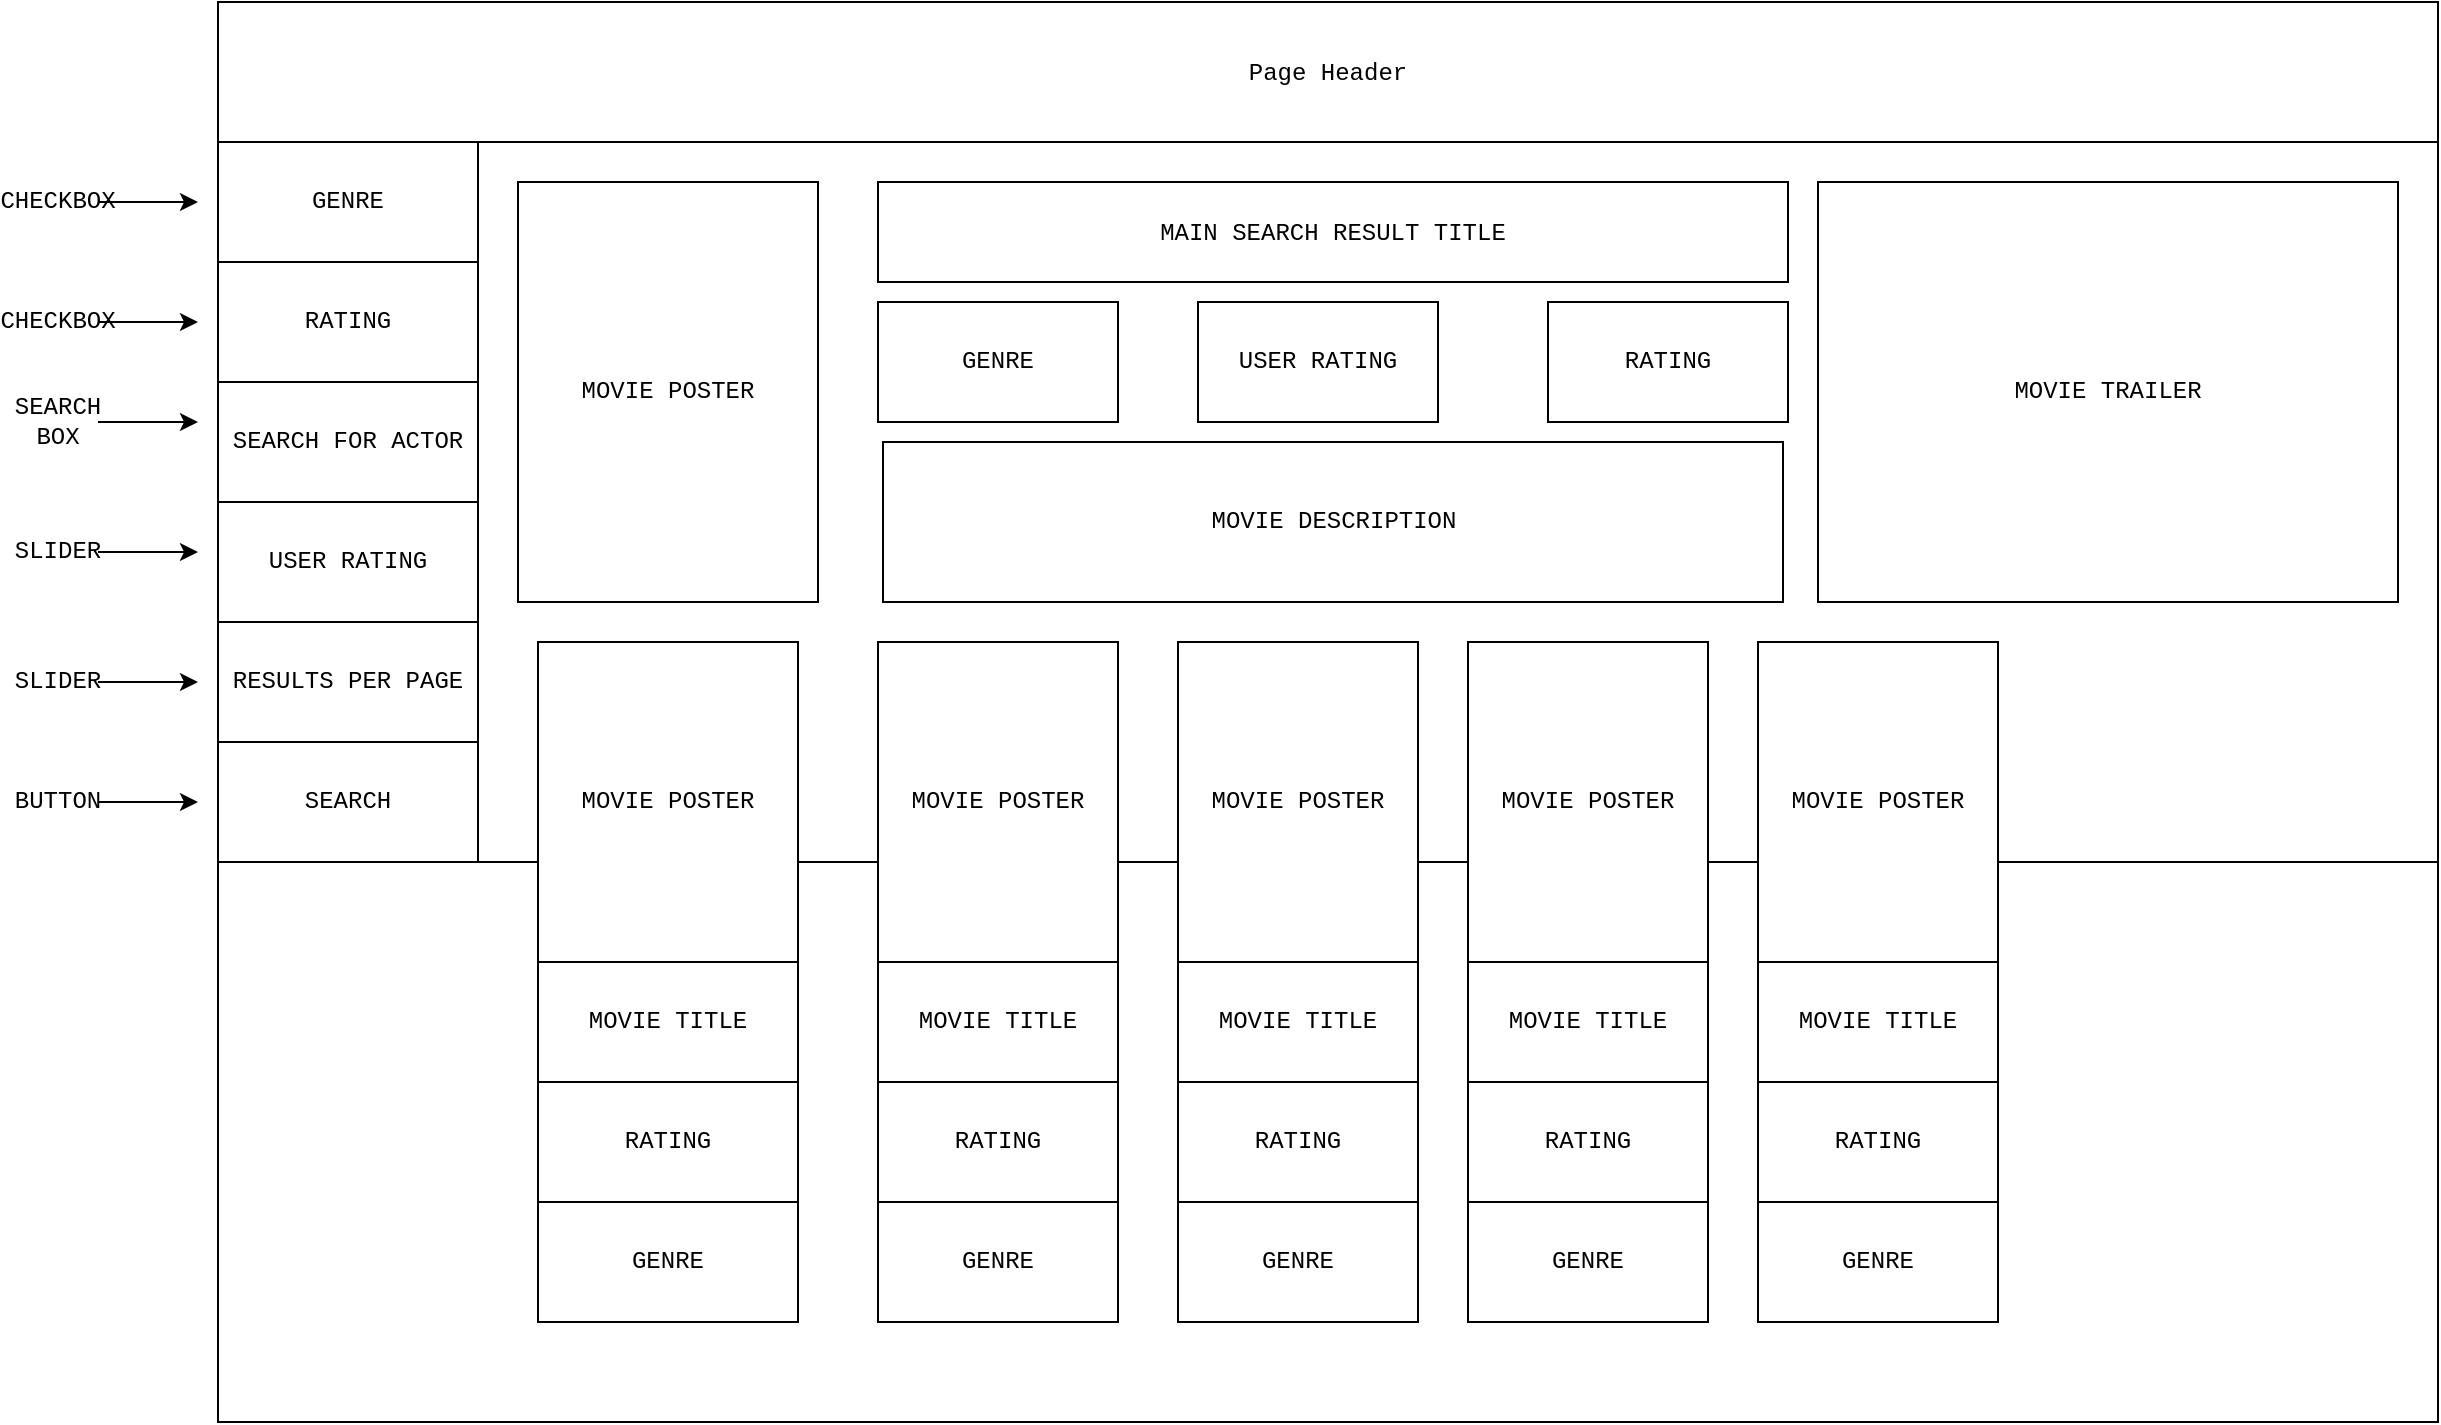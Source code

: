 <mxfile version="14.0.5" type="github">
  <diagram id="YnvMo-ieHza9WWnMhC12" name="Page-1">
    <mxGraphModel dx="2528" dy="945" grid="1" gridSize="10" guides="1" tooltips="1" connect="1" arrows="1" fold="1" page="1" pageScale="1" pageWidth="850" pageHeight="1100" math="0" shadow="0">
      <root>
        <mxCell id="0" />
        <mxCell id="1" parent="0" />
        <mxCell id="JM_ZPAjgmXz1vGSueCe6-1" value="&lt;font face=&quot;Courier New&quot;&gt;Page Header&lt;/font&gt;" style="rounded=0;whiteSpace=wrap;html=1;" vertex="1" parent="1">
          <mxGeometry x="-260" y="390" width="1110" height="70" as="geometry" />
        </mxCell>
        <mxCell id="JM_ZPAjgmXz1vGSueCe6-13" value="" style="rounded=0;whiteSpace=wrap;html=1;fontFamily=Courier New;" vertex="1" parent="1">
          <mxGeometry x="-260" y="460" width="130" height="240" as="geometry" />
        </mxCell>
        <mxCell id="JM_ZPAjgmXz1vGSueCe6-18" value="" style="rounded=0;whiteSpace=wrap;html=1;" vertex="1" parent="1">
          <mxGeometry x="-130" y="460" width="980" height="360" as="geometry" />
        </mxCell>
        <mxCell id="JM_ZPAjgmXz1vGSueCe6-29" value="&lt;font face=&quot;Courier New&quot;&gt;MAIN SEARCH RESULT TITLE&lt;/font&gt;" style="rounded=0;whiteSpace=wrap;html=1;" vertex="1" parent="1">
          <mxGeometry x="70" y="480" width="455" height="50" as="geometry" />
        </mxCell>
        <mxCell id="JM_ZPAjgmXz1vGSueCe6-34" value="GENRE" style="rounded=0;whiteSpace=wrap;html=1;fontFamily=Courier New;" vertex="1" parent="1">
          <mxGeometry x="-260" y="460" width="130" height="60" as="geometry" />
        </mxCell>
        <mxCell id="JM_ZPAjgmXz1vGSueCe6-36" value="RATING" style="rounded=0;whiteSpace=wrap;html=1;fontFamily=Courier New;" vertex="1" parent="1">
          <mxGeometry x="-260" y="520" width="130" height="60" as="geometry" />
        </mxCell>
        <mxCell id="JM_ZPAjgmXz1vGSueCe6-37" value="SEARCH FOR ACTOR" style="rounded=0;whiteSpace=wrap;html=1;fontFamily=Courier New;" vertex="1" parent="1">
          <mxGeometry x="-260" y="580" width="130" height="60" as="geometry" />
        </mxCell>
        <mxCell id="JM_ZPAjgmXz1vGSueCe6-38" value="USER RATING" style="rounded=0;whiteSpace=wrap;html=1;fontFamily=Courier New;" vertex="1" parent="1">
          <mxGeometry x="-260" y="640" width="130" height="60" as="geometry" />
        </mxCell>
        <mxCell id="JM_ZPAjgmXz1vGSueCe6-39" value="RESULTS PER PAGE" style="rounded=0;whiteSpace=wrap;html=1;fontFamily=Courier New;" vertex="1" parent="1">
          <mxGeometry x="-260" y="700" width="130" height="60" as="geometry" />
        </mxCell>
        <mxCell id="JM_ZPAjgmXz1vGSueCe6-41" value="SEARCH" style="rounded=0;whiteSpace=wrap;html=1;fontFamily=Courier New;" vertex="1" parent="1">
          <mxGeometry x="-260" y="760" width="130" height="60" as="geometry" />
        </mxCell>
        <mxCell id="JM_ZPAjgmXz1vGSueCe6-51" style="edgeStyle=orthogonalEdgeStyle;rounded=0;orthogonalLoop=1;jettySize=auto;html=1;fontFamily=Courier New;" edge="1" parent="1" source="JM_ZPAjgmXz1vGSueCe6-43">
          <mxGeometry relative="1" as="geometry">
            <mxPoint x="-270" y="490" as="targetPoint" />
          </mxGeometry>
        </mxCell>
        <mxCell id="JM_ZPAjgmXz1vGSueCe6-43" value="CHECKBOX" style="text;html=1;strokeColor=none;fillColor=none;align=center;verticalAlign=middle;whiteSpace=wrap;rounded=0;fontFamily=Courier New;" vertex="1" parent="1">
          <mxGeometry x="-360" y="480" width="40" height="20" as="geometry" />
        </mxCell>
        <mxCell id="JM_ZPAjgmXz1vGSueCe6-52" style="edgeStyle=orthogonalEdgeStyle;rounded=0;orthogonalLoop=1;jettySize=auto;html=1;fontFamily=Courier New;" edge="1" parent="1" source="JM_ZPAjgmXz1vGSueCe6-44">
          <mxGeometry relative="1" as="geometry">
            <mxPoint x="-270" y="550" as="targetPoint" />
          </mxGeometry>
        </mxCell>
        <mxCell id="JM_ZPAjgmXz1vGSueCe6-44" value="CHECKBOX" style="text;html=1;strokeColor=none;fillColor=none;align=center;verticalAlign=middle;whiteSpace=wrap;rounded=0;fontFamily=Courier New;" vertex="1" parent="1">
          <mxGeometry x="-360" y="540" width="40" height="20" as="geometry" />
        </mxCell>
        <mxCell id="JM_ZPAjgmXz1vGSueCe6-53" style="edgeStyle=orthogonalEdgeStyle;rounded=0;orthogonalLoop=1;jettySize=auto;html=1;fontFamily=Courier New;" edge="1" parent="1" source="JM_ZPAjgmXz1vGSueCe6-45">
          <mxGeometry relative="1" as="geometry">
            <mxPoint x="-270" y="600" as="targetPoint" />
          </mxGeometry>
        </mxCell>
        <mxCell id="JM_ZPAjgmXz1vGSueCe6-45" value="SEARCH BOX" style="text;html=1;strokeColor=none;fillColor=none;align=center;verticalAlign=middle;whiteSpace=wrap;rounded=0;fontFamily=Courier New;" vertex="1" parent="1">
          <mxGeometry x="-360" y="590" width="40" height="20" as="geometry" />
        </mxCell>
        <mxCell id="JM_ZPAjgmXz1vGSueCe6-54" style="edgeStyle=orthogonalEdgeStyle;rounded=0;orthogonalLoop=1;jettySize=auto;html=1;fontFamily=Courier New;" edge="1" parent="1" source="JM_ZPAjgmXz1vGSueCe6-46">
          <mxGeometry relative="1" as="geometry">
            <mxPoint x="-270" y="665" as="targetPoint" />
          </mxGeometry>
        </mxCell>
        <mxCell id="JM_ZPAjgmXz1vGSueCe6-46" value="SLIDER" style="text;html=1;strokeColor=none;fillColor=none;align=center;verticalAlign=middle;whiteSpace=wrap;rounded=0;fontFamily=Courier New;" vertex="1" parent="1">
          <mxGeometry x="-360" y="655" width="40" height="20" as="geometry" />
        </mxCell>
        <mxCell id="JM_ZPAjgmXz1vGSueCe6-55" style="edgeStyle=orthogonalEdgeStyle;rounded=0;orthogonalLoop=1;jettySize=auto;html=1;fontFamily=Courier New;" edge="1" parent="1" source="JM_ZPAjgmXz1vGSueCe6-47">
          <mxGeometry relative="1" as="geometry">
            <mxPoint x="-270" y="730" as="targetPoint" />
          </mxGeometry>
        </mxCell>
        <mxCell id="JM_ZPAjgmXz1vGSueCe6-47" value="SLIDER" style="text;html=1;strokeColor=none;fillColor=none;align=center;verticalAlign=middle;whiteSpace=wrap;rounded=0;fontFamily=Courier New;" vertex="1" parent="1">
          <mxGeometry x="-360" y="720" width="40" height="20" as="geometry" />
        </mxCell>
        <mxCell id="JM_ZPAjgmXz1vGSueCe6-56" style="edgeStyle=orthogonalEdgeStyle;rounded=0;orthogonalLoop=1;jettySize=auto;html=1;fontFamily=Courier New;" edge="1" parent="1" source="JM_ZPAjgmXz1vGSueCe6-48">
          <mxGeometry relative="1" as="geometry">
            <mxPoint x="-270" y="790" as="targetPoint" />
          </mxGeometry>
        </mxCell>
        <mxCell id="JM_ZPAjgmXz1vGSueCe6-48" value="BUTTON" style="text;html=1;strokeColor=none;fillColor=none;align=center;verticalAlign=middle;whiteSpace=wrap;rounded=0;fontFamily=Courier New;" vertex="1" parent="1">
          <mxGeometry x="-360" y="780" width="40" height="20" as="geometry" />
        </mxCell>
        <mxCell id="JM_ZPAjgmXz1vGSueCe6-65" value="" style="rounded=0;whiteSpace=wrap;html=1;fontFamily=Courier New;" vertex="1" parent="1">
          <mxGeometry x="-260" y="820" width="1110" height="280" as="geometry" />
        </mxCell>
        <mxCell id="JM_ZPAjgmXz1vGSueCe6-67" value="GENRE" style="rounded=0;whiteSpace=wrap;html=1;fontFamily=Courier New;" vertex="1" parent="1">
          <mxGeometry x="-100" y="990" width="130" height="60" as="geometry" />
        </mxCell>
        <mxCell id="JM_ZPAjgmXz1vGSueCe6-68" value="RATING" style="rounded=0;whiteSpace=wrap;html=1;fontFamily=Courier New;" vertex="1" parent="1">
          <mxGeometry x="-100" y="930" width="130" height="60" as="geometry" />
        </mxCell>
        <mxCell id="JM_ZPAjgmXz1vGSueCe6-69" value="MOVIE POSTER" style="rounded=0;whiteSpace=wrap;html=1;fontFamily=Courier New;" vertex="1" parent="1">
          <mxGeometry x="-100" y="710" width="130" height="160" as="geometry" />
        </mxCell>
        <mxCell id="JM_ZPAjgmXz1vGSueCe6-73" value="MOVIE POSTER" style="rounded=0;whiteSpace=wrap;html=1;fontFamily=Courier New;" vertex="1" parent="1">
          <mxGeometry x="70" y="710" width="120" height="160" as="geometry" />
        </mxCell>
        <mxCell id="JM_ZPAjgmXz1vGSueCe6-74" value="MOVIE POSTER" style="rounded=0;whiteSpace=wrap;html=1;fontFamily=Courier New;" vertex="1" parent="1">
          <mxGeometry x="220" y="710" width="120" height="160" as="geometry" />
        </mxCell>
        <mxCell id="JM_ZPAjgmXz1vGSueCe6-76" value="RATING" style="rounded=0;whiteSpace=wrap;html=1;fontFamily=Courier New;" vertex="1" parent="1">
          <mxGeometry x="510" y="930" width="120" height="60" as="geometry" />
        </mxCell>
        <mxCell id="JM_ZPAjgmXz1vGSueCe6-77" value="RATING" style="rounded=0;whiteSpace=wrap;html=1;fontFamily=Courier New;" vertex="1" parent="1">
          <mxGeometry x="365" y="930" width="120" height="60" as="geometry" />
        </mxCell>
        <mxCell id="JM_ZPAjgmXz1vGSueCe6-78" value="RATING" style="rounded=0;whiteSpace=wrap;html=1;fontFamily=Courier New;" vertex="1" parent="1">
          <mxGeometry x="70" y="930" width="120" height="60" as="geometry" />
        </mxCell>
        <mxCell id="JM_ZPAjgmXz1vGSueCe6-79" value="RATING" style="rounded=0;whiteSpace=wrap;html=1;fontFamily=Courier New;" vertex="1" parent="1">
          <mxGeometry x="220" y="930" width="120" height="60" as="geometry" />
        </mxCell>
        <mxCell id="JM_ZPAjgmXz1vGSueCe6-80" value="MOVIE POSTER" style="rounded=0;whiteSpace=wrap;html=1;fontFamily=Courier New;" vertex="1" parent="1">
          <mxGeometry x="510" y="710" width="120" height="160" as="geometry" />
        </mxCell>
        <mxCell id="JM_ZPAjgmXz1vGSueCe6-81" value="MOVIE POSTER" style="rounded=0;whiteSpace=wrap;html=1;fontFamily=Courier New;" vertex="1" parent="1">
          <mxGeometry x="365" y="710" width="120" height="160" as="geometry" />
        </mxCell>
        <mxCell id="JM_ZPAjgmXz1vGSueCe6-83" value="MOVIE TITLE" style="rounded=0;whiteSpace=wrap;html=1;fontFamily=Courier New;" vertex="1" parent="1">
          <mxGeometry x="220" y="870" width="120" height="60" as="geometry" />
        </mxCell>
        <mxCell id="JM_ZPAjgmXz1vGSueCe6-84" value="MOVIE TITLE" style="rounded=0;whiteSpace=wrap;html=1;fontFamily=Courier New;" vertex="1" parent="1">
          <mxGeometry x="365" y="870" width="120" height="60" as="geometry" />
        </mxCell>
        <mxCell id="JM_ZPAjgmXz1vGSueCe6-85" value="MOVIE TITLE" style="rounded=0;whiteSpace=wrap;html=1;fontFamily=Courier New;" vertex="1" parent="1">
          <mxGeometry x="510" y="870" width="120" height="60" as="geometry" />
        </mxCell>
        <mxCell id="JM_ZPAjgmXz1vGSueCe6-88" value="MOVIE TITLE" style="rounded=0;whiteSpace=wrap;html=1;fontFamily=Courier New;" vertex="1" parent="1">
          <mxGeometry x="70" y="870" width="120" height="60" as="geometry" />
        </mxCell>
        <mxCell id="JM_ZPAjgmXz1vGSueCe6-89" value="MOVIE TITLE" style="rounded=0;whiteSpace=wrap;html=1;fontFamily=Courier New;" vertex="1" parent="1">
          <mxGeometry x="-100" y="870" width="130" height="60" as="geometry" />
        </mxCell>
        <mxCell id="JM_ZPAjgmXz1vGSueCe6-91" value="GENRE" style="rounded=0;whiteSpace=wrap;html=1;fontFamily=Courier New;" vertex="1" parent="1">
          <mxGeometry x="365" y="990" width="120" height="60" as="geometry" />
        </mxCell>
        <mxCell id="JM_ZPAjgmXz1vGSueCe6-92" value="GENRE" style="rounded=0;whiteSpace=wrap;html=1;fontFamily=Courier New;" vertex="1" parent="1">
          <mxGeometry x="220" y="990" width="120" height="60" as="geometry" />
        </mxCell>
        <mxCell id="JM_ZPAjgmXz1vGSueCe6-93" value="GENRE" style="rounded=0;whiteSpace=wrap;html=1;fontFamily=Courier New;" vertex="1" parent="1">
          <mxGeometry x="70" y="990" width="120" height="60" as="geometry" />
        </mxCell>
        <mxCell id="JM_ZPAjgmXz1vGSueCe6-94" value="GENRE" style="rounded=0;whiteSpace=wrap;html=1;fontFamily=Courier New;" vertex="1" parent="1">
          <mxGeometry x="510" y="990" width="120" height="60" as="geometry" />
        </mxCell>
        <mxCell id="JM_ZPAjgmXz1vGSueCe6-95" value="MOVIE POSTER" style="rounded=0;whiteSpace=wrap;html=1;fontFamily=Courier New;" vertex="1" parent="1">
          <mxGeometry x="-110" y="480" width="150" height="210" as="geometry" />
        </mxCell>
        <mxCell id="JM_ZPAjgmXz1vGSueCe6-96" value="GENRE" style="rounded=0;whiteSpace=wrap;html=1;fontFamily=Courier New;" vertex="1" parent="1">
          <mxGeometry x="70" y="540" width="120" height="60" as="geometry" />
        </mxCell>
        <mxCell id="JM_ZPAjgmXz1vGSueCe6-97" value="RATING" style="rounded=0;whiteSpace=wrap;html=1;fontFamily=Courier New;" vertex="1" parent="1">
          <mxGeometry x="405" y="540" width="120" height="60" as="geometry" />
        </mxCell>
        <mxCell id="JM_ZPAjgmXz1vGSueCe6-98" value="MOVIE DESCRIPTION" style="rounded=0;whiteSpace=wrap;html=1;fontFamily=Courier New;" vertex="1" parent="1">
          <mxGeometry x="72.5" y="610" width="450" height="80" as="geometry" />
        </mxCell>
        <mxCell id="JM_ZPAjgmXz1vGSueCe6-99" value="USER RATING" style="rounded=0;whiteSpace=wrap;html=1;fontFamily=Courier New;" vertex="1" parent="1">
          <mxGeometry x="230" y="540" width="120" height="60" as="geometry" />
        </mxCell>
        <mxCell id="JM_ZPAjgmXz1vGSueCe6-100" value="MOVIE TRAILER" style="rounded=0;whiteSpace=wrap;html=1;fontFamily=Courier New;" vertex="1" parent="1">
          <mxGeometry x="540" y="480" width="290" height="210" as="geometry" />
        </mxCell>
      </root>
    </mxGraphModel>
  </diagram>
</mxfile>
